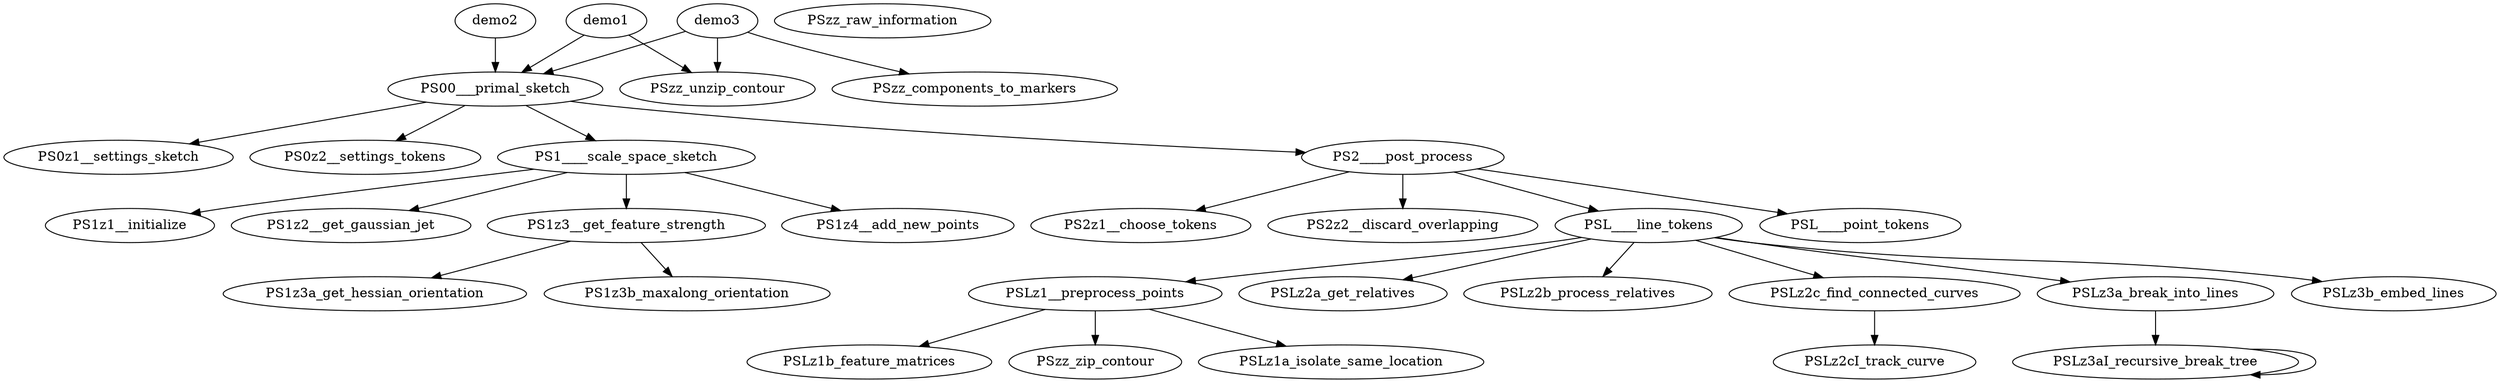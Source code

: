 /* Created by mdot for Matlab */
digraph m2html {
  PS00___primal_sketch -> PS0z1__settings_sketch;
  PS00___primal_sketch -> PS0z2__settings_tokens;
  PS00___primal_sketch -> PS1____scale_space_sketch;
  PS00___primal_sketch -> PS2____post_process;
  PS1____scale_space_sketch -> PS1z1__initialize;
  PS1____scale_space_sketch -> PS1z2__get_gaussian_jet;
  PS1____scale_space_sketch -> PS1z3__get_feature_strength;
  PS1____scale_space_sketch -> PS1z4__add_new_points;
  PS1z3__get_feature_strength -> PS1z3a_get_hessian_orientation;
  PS1z3__get_feature_strength -> PS1z3b_maxalong_orientation;
  PS2____post_process -> PS2z1__choose_tokens;
  PS2____post_process -> PS2z2__discard_overlapping;
  PS2____post_process -> PSL____line_tokens;
  PS2____post_process -> PSL____point_tokens;
  PSL____line_tokens -> PSLz1__preprocess_points;
  PSL____line_tokens -> PSLz2a_get_relatives;
  PSL____line_tokens -> PSLz2b_process_relatives;
  PSL____line_tokens -> PSLz2c_find_connected_curves;
  PSL____line_tokens -> PSLz3a_break_into_lines;
  PSL____line_tokens -> PSLz3b_embed_lines;
  PSLz1__preprocess_points -> PSLz1a_isolate_same_location;
  PSLz1__preprocess_points -> PSLz1b_feature_matrices;
  PSLz1__preprocess_points -> PSzz_zip_contour;
  PSLz2c_find_connected_curves -> PSLz2cI_track_curve;
  PSLz3aI_recursive_break_tree -> PSLz3aI_recursive_break_tree;
  PSLz3a_break_into_lines -> PSLz3aI_recursive_break_tree;
  demo1 -> PS00___primal_sketch;
  demo1 -> PSzz_unzip_contour;
  demo2 -> PS00___primal_sketch;
  demo3 -> PS00___primal_sketch;
  demo3 -> PSzz_components_to_markers;
  demo3 -> PSzz_unzip_contour;

  PS00___primal_sketch [URL="PS00___primal_sketch.html"];
  PS0z1__settings_sketch [URL="PS0z1__settings_sketch.html"];
  PS0z2__settings_tokens [URL="PS0z2__settings_tokens.html"];
  PS1____scale_space_sketch [URL="PS1____scale_space_sketch.html"];
  PS1z1__initialize [URL="PS1z1__initialize.html"];
  PS1z2__get_gaussian_jet [URL="PS1z2__get_gaussian_jet.html"];
  PS1z3__get_feature_strength [URL="PS1z3__get_feature_strength.html"];
  PS1z3a_get_hessian_orientation [URL="PS1z3a_get_hessian_orientation.html"];
  PS1z3b_maxalong_orientation [URL="PS1z3b_maxalong_orientation.html"];
  PS1z4__add_new_points [URL="PS1z4__add_new_points.html"];
  PS2____post_process [URL="PS2____post_process.html"];
  PS2z1__choose_tokens [URL="PS2z1__choose_tokens.html"];
  PS2z2__discard_overlapping [URL="PS2z2__discard_overlapping.html"];
  PSL____line_tokens [URL="PSL____line_tokens.html"];
  PSL____point_tokens [URL="PSL____point_tokens.html"];
  PSLz1__preprocess_points [URL="PSLz1__preprocess_points.html"];
  PSLz1a_isolate_same_location [URL="PSLz1a_isolate_same_location.html"];
  PSLz1b_feature_matrices [URL="PSLz1b_feature_matrices.html"];
  PSLz2a_get_relatives [URL="PSLz2a_get_relatives.html"];
  PSLz2b_process_relatives [URL="PSLz2b_process_relatives.html"];
  PSLz2cI_track_curve [URL="PSLz2cI_track_curve.html"];
  PSLz2c_find_connected_curves [URL="PSLz2c_find_connected_curves.html"];
  PSLz3aI_recursive_break_tree [URL="PSLz3aI_recursive_break_tree.html"];
  PSLz3a_break_into_lines [URL="PSLz3a_break_into_lines.html"];
  PSLz3b_embed_lines [URL="PSLz3b_embed_lines.html"];
  PSzz_components_to_markers [URL="PSzz_components_to_markers.html"];
  PSzz_raw_information [URL="PSzz_raw_information.html"];
  PSzz_unzip_contour [URL="PSzz_unzip_contour.html"];
  PSzz_zip_contour [URL="PSzz_zip_contour.html"];
  demo1 [URL="demo1.html"];
  demo2 [URL="demo2.html"];
  demo3 [URL="demo3.html"];
}